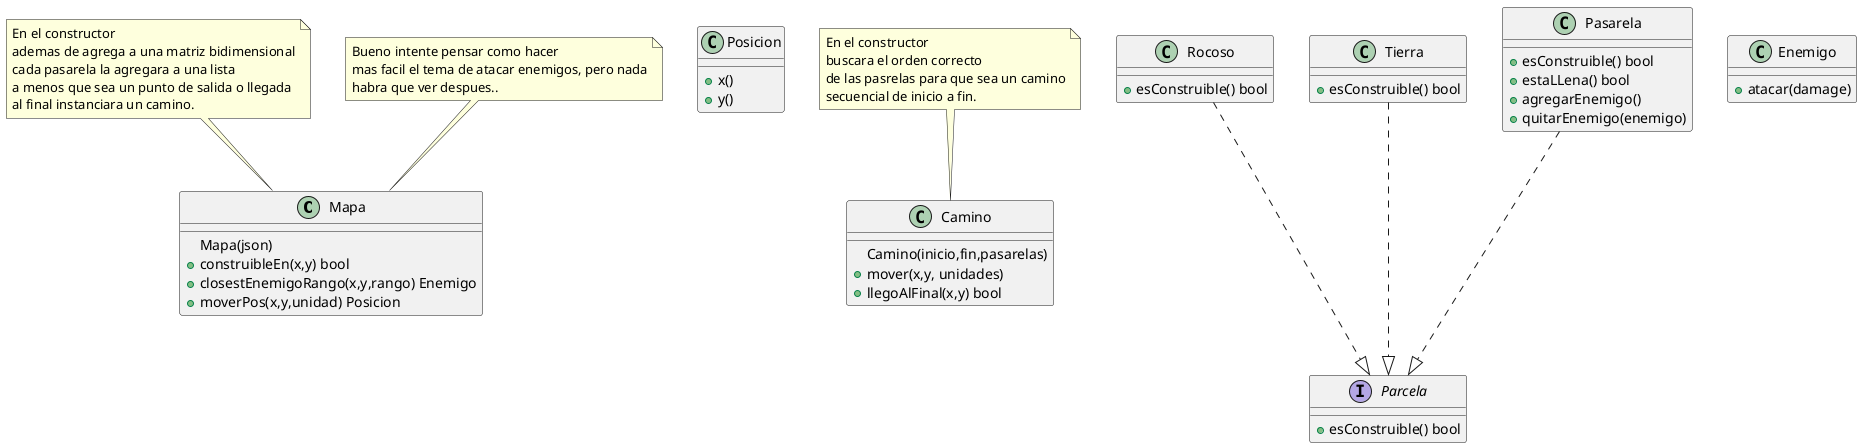@startuml

class Mapa{
    Mapa(json)
    + construibleEn(x,y) bool
    + closestEnemigoRango(x,y,rango) Enemigo
    + moverPos(x,y,unidad) Posicion
}

class Posicion{
    +x()
    +y()
}

class Camino{
    Camino(inicio,fin,pasarelas)
    + mover(x,y, unidades)
    + llegoAlFinal(x,y) bool
}

interface Parcela{
    +esConstruible() bool
}

class Rocoso{
    +esConstruible() bool
}

class Tierra{
    +esConstruible() bool
}

class Enemigo{
    +atacar(damage)
}

class Pasarela{
    +esConstruible() bool
    +estaLLena() bool
    +agregarEnemigo()
    +quitarEnemigo(enemigo)
}

Pasarela ...|> Parcela
Rocoso ...|> Parcela
Tierra ...|> Parcela

note top of Mapa
En el constructor
ademas de agrega a una matriz bidimensional
cada pasarela la agregara a una lista
a menos que sea un punto de salida o llegada
al final instanciara un camino.
end note

note top of Camino
En el constructor
buscara el orden correcto
de las pasrelas para que sea un camino
secuencial de inicio a fin.
end note

note top of Mapa
Bueno intente pensar como hacer
mas facil el tema de atacar enemigos, pero nada
habra que ver despues..
end note

@enduml